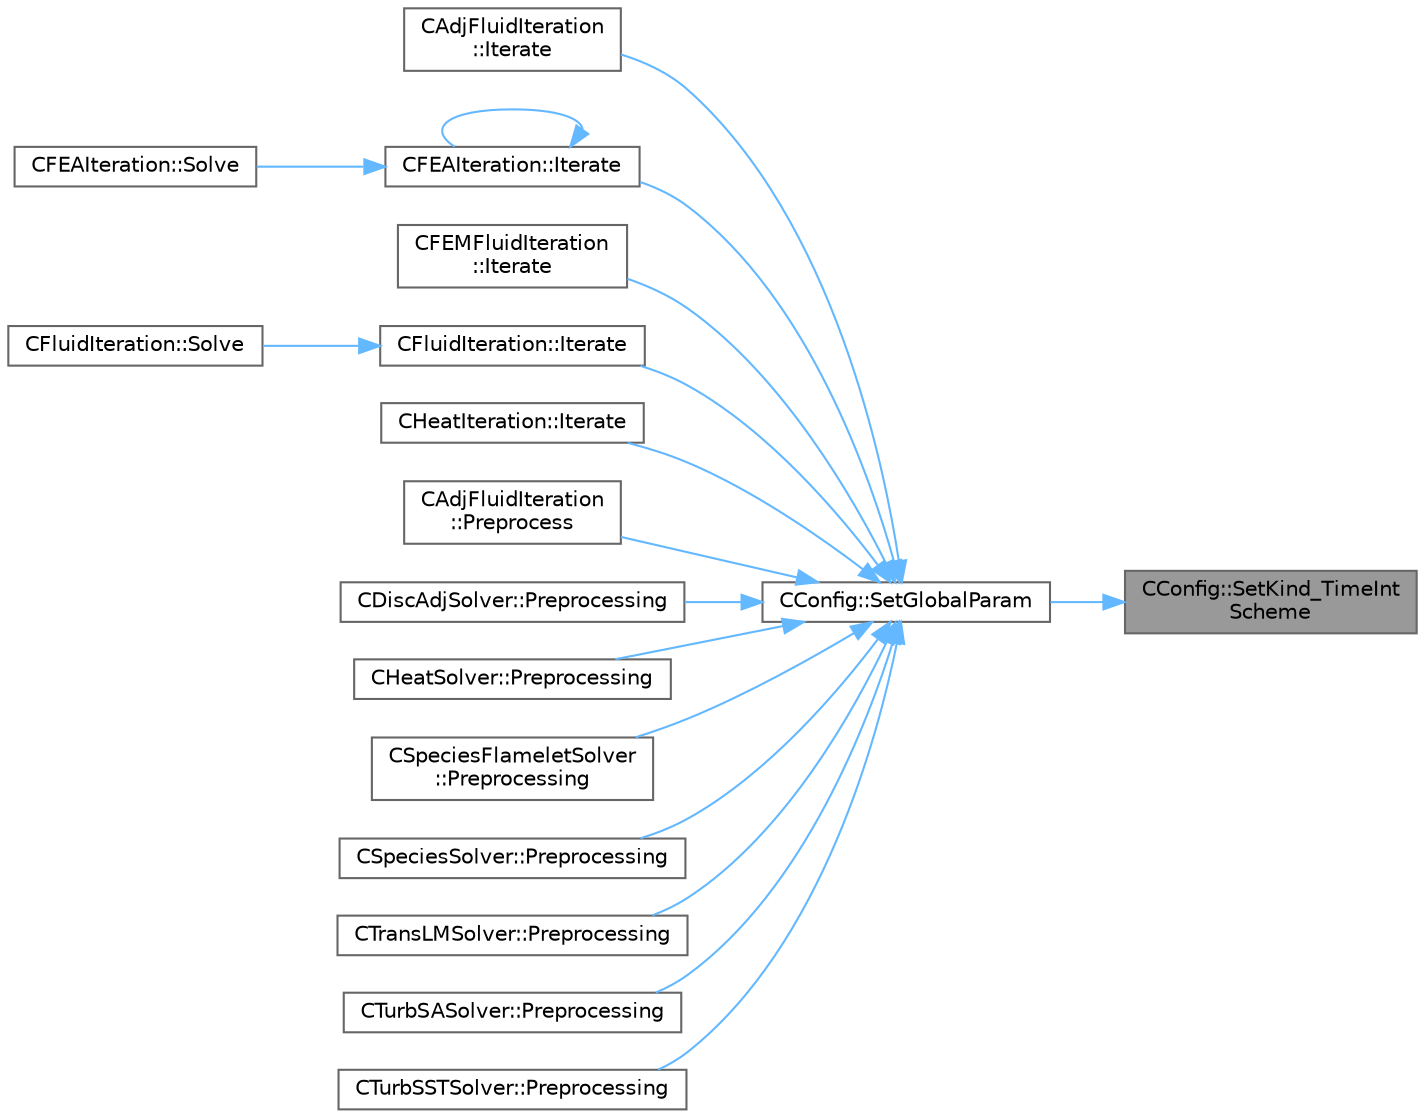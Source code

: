 digraph "CConfig::SetKind_TimeIntScheme"
{
 // LATEX_PDF_SIZE
  bgcolor="transparent";
  edge [fontname=Helvetica,fontsize=10,labelfontname=Helvetica,labelfontsize=10];
  node [fontname=Helvetica,fontsize=10,shape=box,height=0.2,width=0.4];
  rankdir="RL";
  Node1 [id="Node000001",label="CConfig::SetKind_TimeInt\lScheme",height=0.2,width=0.4,color="gray40", fillcolor="grey60", style="filled", fontcolor="black",tooltip="Set the kind of time integration scheme."];
  Node1 -> Node2 [id="edge1_Node000001_Node000002",dir="back",color="steelblue1",style="solid",tooltip=" "];
  Node2 [id="Node000002",label="CConfig::SetGlobalParam",height=0.2,width=0.4,color="grey40", fillcolor="white", style="filled",URL="$classCConfig.html#a3e3d4022db0b89a83c6c7ab44dd39463",tooltip="Set the global parameters of each simulation for each runtime system."];
  Node2 -> Node3 [id="edge2_Node000002_Node000003",dir="back",color="steelblue1",style="solid",tooltip=" "];
  Node3 [id="Node000003",label="CAdjFluidIteration\l::Iterate",height=0.2,width=0.4,color="grey40", fillcolor="white", style="filled",URL="$classCAdjFluidIteration.html#a7878d2c28b87c634024f95d336ceb8f2",tooltip="Perform a single iteration of the adjoint fluid system."];
  Node2 -> Node4 [id="edge3_Node000002_Node000004",dir="back",color="steelblue1",style="solid",tooltip=" "];
  Node4 [id="Node000004",label="CFEAIteration::Iterate",height=0.2,width=0.4,color="grey40", fillcolor="white", style="filled",URL="$classCFEAIteration.html#a6f38f9de139d7ecda0d39ab13342b39a",tooltip="Perform a single iteration for structural analysis using the Finite Element Method."];
  Node4 -> Node4 [id="edge4_Node000004_Node000004",dir="back",color="steelblue1",style="solid",tooltip=" "];
  Node4 -> Node5 [id="edge5_Node000004_Node000005",dir="back",color="steelblue1",style="solid",tooltip=" "];
  Node5 [id="Node000005",label="CFEAIteration::Solve",height=0.2,width=0.4,color="grey40", fillcolor="white", style="filled",URL="$classCFEAIteration.html#aba70dd8774515f274bbb361f44d30309",tooltip="Iterate the structural system for a number of Inner_Iter iterations."];
  Node2 -> Node6 [id="edge6_Node000002_Node000006",dir="back",color="steelblue1",style="solid",tooltip=" "];
  Node6 [id="Node000006",label="CFEMFluidIteration\l::Iterate",height=0.2,width=0.4,color="grey40", fillcolor="white", style="filled",URL="$classCFEMFluidIteration.html#ab707ef4e36a7a442282b1a6bd24f7394",tooltip="Perform a single iteration of the finite element flow system."];
  Node2 -> Node7 [id="edge7_Node000002_Node000007",dir="back",color="steelblue1",style="solid",tooltip=" "];
  Node7 [id="Node000007",label="CFluidIteration::Iterate",height=0.2,width=0.4,color="grey40", fillcolor="white", style="filled",URL="$classCFluidIteration.html#a9ce0d8765aff42207afcd2c9ab6f71d8",tooltip="Perform a single iteration of the fluid system."];
  Node7 -> Node8 [id="edge8_Node000007_Node000008",dir="back",color="steelblue1",style="solid",tooltip=" "];
  Node8 [id="Node000008",label="CFluidIteration::Solve",height=0.2,width=0.4,color="grey40", fillcolor="white", style="filled",URL="$classCFluidIteration.html#ae4c454356af70246063fdcba4accb068",tooltip="Iterate the fluid system for a number of Inner_Iter iterations."];
  Node2 -> Node9 [id="edge9_Node000002_Node000009",dir="back",color="steelblue1",style="solid",tooltip=" "];
  Node9 [id="Node000009",label="CHeatIteration::Iterate",height=0.2,width=0.4,color="grey40", fillcolor="white", style="filled",URL="$classCHeatIteration.html#a970dde7ac57fe89cbb44c6e219de3f43",tooltip="Perform a single iteration of the heat system."];
  Node2 -> Node10 [id="edge10_Node000002_Node000010",dir="back",color="steelblue1",style="solid",tooltip=" "];
  Node10 [id="Node000010",label="CAdjFluidIteration\l::Preprocess",height=0.2,width=0.4,color="grey40", fillcolor="white", style="filled",URL="$classCAdjFluidIteration.html#a19c066c9edcc58b8a56838005c6c2289",tooltip="Preprocessing to prepare for an iteration of the physics."];
  Node2 -> Node11 [id="edge11_Node000002_Node000011",dir="back",color="steelblue1",style="solid",tooltip=" "];
  Node11 [id="Node000011",label="CDiscAdjSolver::Preprocessing",height=0.2,width=0.4,color="grey40", fillcolor="white", style="filled",URL="$classCDiscAdjSolver.html#abc6832dfc11a8a603ea4166186727c8f",tooltip="Update the dual-time derivatives."];
  Node2 -> Node12 [id="edge12_Node000002_Node000012",dir="back",color="steelblue1",style="solid",tooltip=" "];
  Node12 [id="Node000012",label="CHeatSolver::Preprocessing",height=0.2,width=0.4,color="grey40", fillcolor="white", style="filled",URL="$classCHeatSolver.html#a851f311d6da4056e4cb2ce3f26c95df0",tooltip="Restart residual and compute gradients."];
  Node2 -> Node13 [id="edge13_Node000002_Node000013",dir="back",color="steelblue1",style="solid",tooltip=" "];
  Node13 [id="Node000013",label="CSpeciesFlameletSolver\l::Preprocessing",height=0.2,width=0.4,color="grey40", fillcolor="white", style="filled",URL="$classCSpeciesFlameletSolver.html#aee0e7fac4103cec39936c9f3e0c9e4f4",tooltip="Restart residual and compute gradients."];
  Node2 -> Node14 [id="edge14_Node000002_Node000014",dir="back",color="steelblue1",style="solid",tooltip=" "];
  Node14 [id="Node000014",label="CSpeciesSolver::Preprocessing",height=0.2,width=0.4,color="grey40", fillcolor="white", style="filled",URL="$classCSpeciesSolver.html#a5ccb8c2120d645a83db3f6d1d08e7984",tooltip="Restart residual and compute gradients."];
  Node2 -> Node15 [id="edge15_Node000002_Node000015",dir="back",color="steelblue1",style="solid",tooltip=" "];
  Node15 [id="Node000015",label="CTransLMSolver::Preprocessing",height=0.2,width=0.4,color="grey40", fillcolor="white", style="filled",URL="$classCTransLMSolver.html#a1eaf7f53ab5f4a9464de36119ade7114",tooltip="Restart residual and compute gradients."];
  Node2 -> Node16 [id="edge16_Node000002_Node000016",dir="back",color="steelblue1",style="solid",tooltip=" "];
  Node16 [id="Node000016",label="CTurbSASolver::Preprocessing",height=0.2,width=0.4,color="grey40", fillcolor="white", style="filled",URL="$classCTurbSASolver.html#a3a0b3563943fd8f9da777f54f53720f9",tooltip="Restart residual and compute gradients."];
  Node2 -> Node17 [id="edge17_Node000002_Node000017",dir="back",color="steelblue1",style="solid",tooltip=" "];
  Node17 [id="Node000017",label="CTurbSSTSolver::Preprocessing",height=0.2,width=0.4,color="grey40", fillcolor="white", style="filled",URL="$classCTurbSSTSolver.html#a4ca358c4c95fb32c8aa8bf34a64603bb",tooltip="Restart residual and compute gradients."];
}
